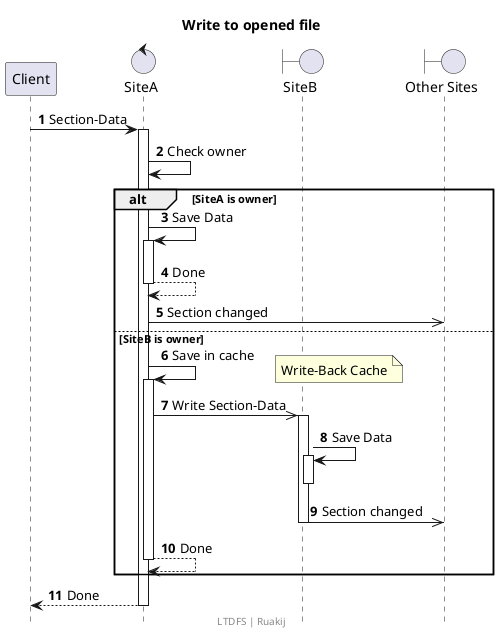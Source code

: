 @startuml
autonumber
hide footbox

footer "LTDFS | Ruakij"

title "Write to opened file"

participant Client
control SiteA
boundary SiteB
boundary "Other Sites" as Others

Client -> SiteA ++ : Section-Data
SiteA -> SiteA : Check owner
alt SiteA is owner

    SiteA -> SiteA ++ : Save Data
    SiteA --> SiteA -- : Done

    SiteA ->> Others : Section changed

else SiteB is owner

    SiteA -> SiteA ++ : Save in cache
    note right : Write-Back Cache

    SiteA ->> SiteB ++ : Write Section-Data

        SiteB -> SiteB ++ : Save Data
        SiteB--
        SiteB ->> Others -- : Section changed

    SiteA --> SiteA -- : Done

end
SiteA --> Client -- : Done

@enduml